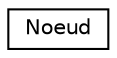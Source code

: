 digraph "Graphical Class Hierarchy"
{
 // LATEX_PDF_SIZE
  edge [fontname="Helvetica",fontsize="10",labelfontname="Helvetica",labelfontsize="10"];
  node [fontname="Helvetica",fontsize="10",shape=record];
  rankdir="LR";
  Node0 [label="Noeud",height=0.2,width=0.4,color="black", fillcolor="white", style="filled",URL="$classNoeud.html",tooltip=" "];
}
